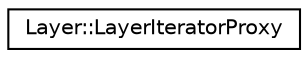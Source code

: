 digraph "Graphical Class Hierarchy"
{
 // LATEX_PDF_SIZE
  edge [fontname="Helvetica",fontsize="10",labelfontname="Helvetica",labelfontsize="10"];
  node [fontname="Helvetica",fontsize="10",shape=record];
  rankdir="LR";
  Node0 [label="Layer::LayerIteratorProxy",height=0.2,width=0.4,color="black", fillcolor="white", style="filled",URL="$classLayer_1_1LayerIteratorProxy.html",tooltip=" "];
}
